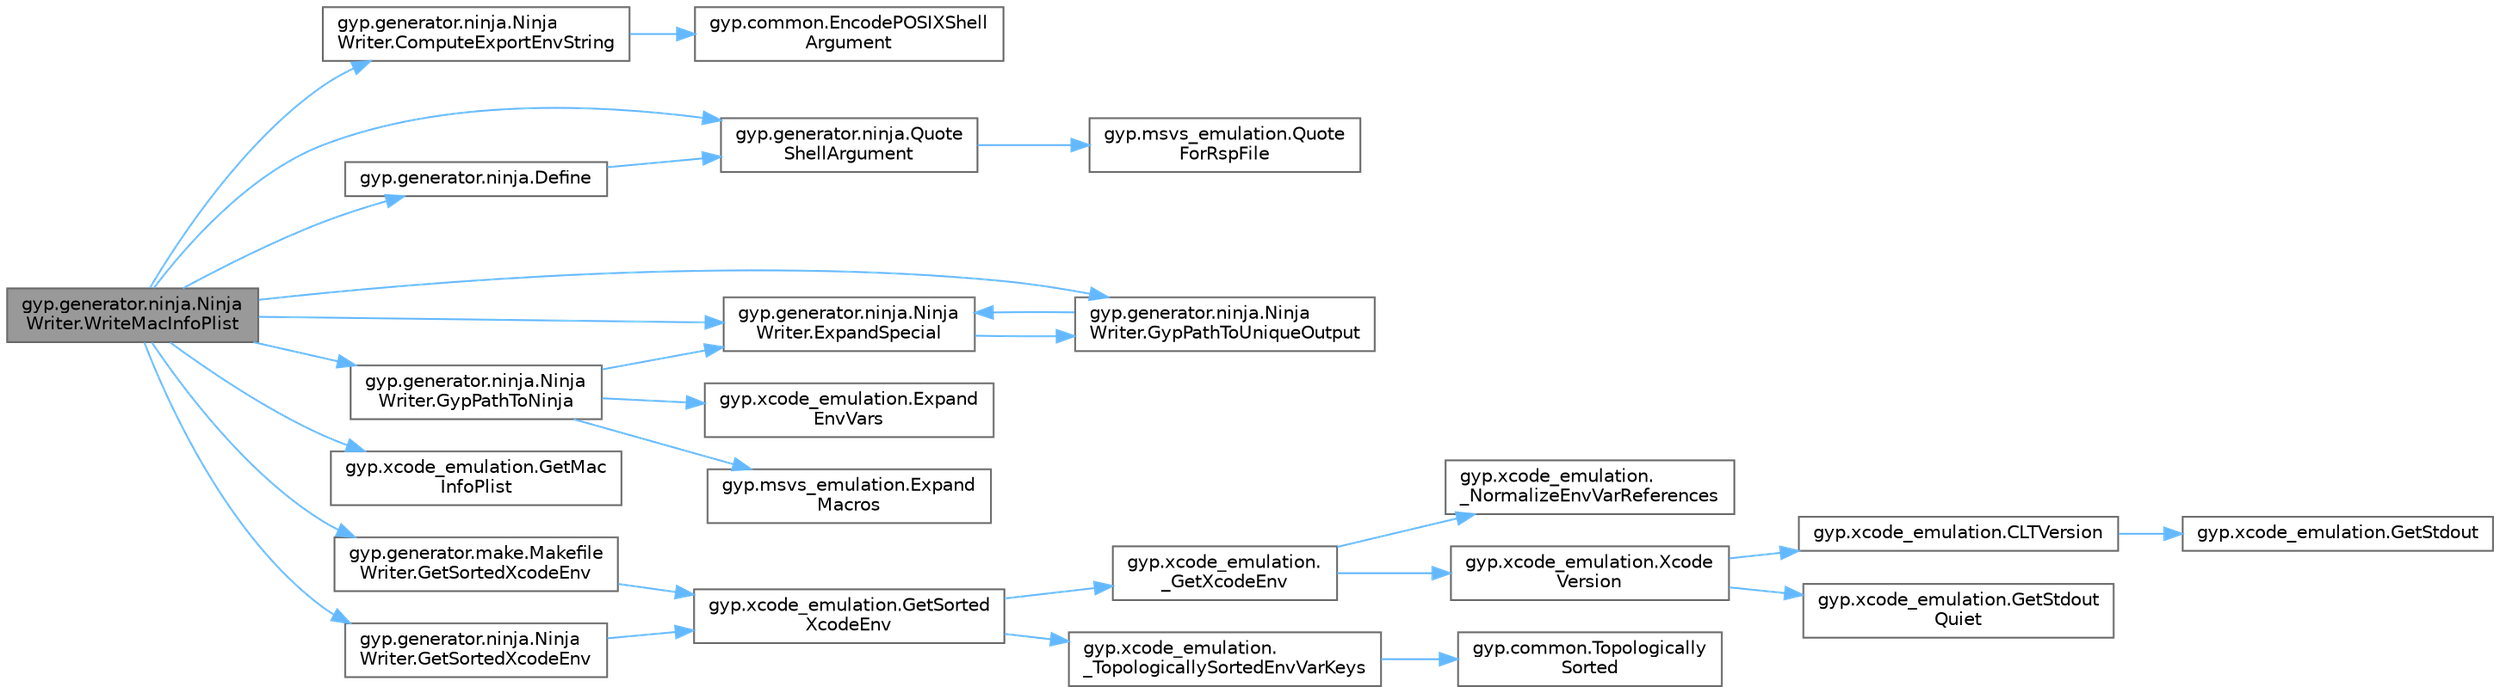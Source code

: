 digraph "gyp.generator.ninja.NinjaWriter.WriteMacInfoPlist"
{
 // LATEX_PDF_SIZE
  bgcolor="transparent";
  edge [fontname=Helvetica,fontsize=10,labelfontname=Helvetica,labelfontsize=10];
  node [fontname=Helvetica,fontsize=10,shape=box,height=0.2,width=0.4];
  rankdir="LR";
  Node1 [id="Node000001",label="gyp.generator.ninja.Ninja\lWriter.WriteMacInfoPlist",height=0.2,width=0.4,color="gray40", fillcolor="grey60", style="filled", fontcolor="black",tooltip=" "];
  Node1 -> Node2 [id="edge55_Node000001_Node000002",color="steelblue1",style="solid",tooltip=" "];
  Node2 [id="Node000002",label="gyp.generator.ninja.Ninja\lWriter.ComputeExportEnvString",height=0.2,width=0.4,color="grey40", fillcolor="white", style="filled",URL="$classgyp_1_1generator_1_1ninja_1_1_ninja_writer.html#a97780b7dc2817c79f1defbcc8e7342d7",tooltip=" "];
  Node2 -> Node3 [id="edge56_Node000002_Node000003",color="steelblue1",style="solid",tooltip=" "];
  Node3 [id="Node000003",label="gyp.common.EncodePOSIXShell\lArgument",height=0.2,width=0.4,color="grey40", fillcolor="white", style="filled",URL="$namespacegyp_1_1common.html#a2e45d4d865602a9046dc070c5545e87b",tooltip=" "];
  Node1 -> Node4 [id="edge57_Node000001_Node000004",color="steelblue1",style="solid",tooltip=" "];
  Node4 [id="Node000004",label="gyp.generator.ninja.Define",height=0.2,width=0.4,color="grey40", fillcolor="white", style="filled",URL="$namespacegyp_1_1generator_1_1ninja.html#a63b6b82c8e1606325886eb7a5c98b8a9",tooltip=" "];
  Node4 -> Node5 [id="edge58_Node000004_Node000005",color="steelblue1",style="solid",tooltip=" "];
  Node5 [id="Node000005",label="gyp.generator.ninja.Quote\lShellArgument",height=0.2,width=0.4,color="grey40", fillcolor="white", style="filled",URL="$namespacegyp_1_1generator_1_1ninja.html#aa997d1d8d8219f59a8eca516eab874b0",tooltip=" "];
  Node5 -> Node6 [id="edge59_Node000005_Node000006",color="steelblue1",style="solid",tooltip=" "];
  Node6 [id="Node000006",label="gyp.msvs_emulation.Quote\lForRspFile",height=0.2,width=0.4,color="grey40", fillcolor="white", style="filled",URL="$namespacegyp_1_1msvs__emulation.html#a9cc98f7aa879f4d396a2279f8c9b4a81",tooltip=" "];
  Node1 -> Node7 [id="edge60_Node000001_Node000007",color="steelblue1",style="solid",tooltip=" "];
  Node7 [id="Node000007",label="gyp.generator.ninja.Ninja\lWriter.ExpandSpecial",height=0.2,width=0.4,color="grey40", fillcolor="white", style="filled",URL="$classgyp_1_1generator_1_1ninja_1_1_ninja_writer.html#a52aa9f598a25ee831aadad87f5ff24ac",tooltip=" "];
  Node7 -> Node8 [id="edge61_Node000007_Node000008",color="steelblue1",style="solid",tooltip=" "];
  Node8 [id="Node000008",label="gyp.generator.ninja.Ninja\lWriter.GypPathToUniqueOutput",height=0.2,width=0.4,color="grey40", fillcolor="white", style="filled",URL="$classgyp_1_1generator_1_1ninja_1_1_ninja_writer.html#a9eb0b2da57de236bf240557d8780c03e",tooltip=" "];
  Node8 -> Node7 [id="edge62_Node000008_Node000007",color="steelblue1",style="solid",tooltip=" "];
  Node1 -> Node9 [id="edge63_Node000001_Node000009",color="steelblue1",style="solid",tooltip=" "];
  Node9 [id="Node000009",label="gyp.xcode_emulation.GetMac\lInfoPlist",height=0.2,width=0.4,color="grey40", fillcolor="white", style="filled",URL="$namespacegyp_1_1xcode__emulation.html#acc53bd4d5c573ebe3e5c1678ce90ad95",tooltip=" "];
  Node1 -> Node10 [id="edge64_Node000001_Node000010",color="steelblue1",style="solid",tooltip=" "];
  Node10 [id="Node000010",label="gyp.generator.make.Makefile\lWriter.GetSortedXcodeEnv",height=0.2,width=0.4,color="grey40", fillcolor="white", style="filled",URL="$classgyp_1_1generator_1_1make_1_1_makefile_writer.html#a57505798c1ee0e9f82b5e50571507891",tooltip=" "];
  Node10 -> Node11 [id="edge65_Node000010_Node000011",color="steelblue1",style="solid",tooltip=" "];
  Node11 [id="Node000011",label="gyp.xcode_emulation.GetSorted\lXcodeEnv",height=0.2,width=0.4,color="grey40", fillcolor="white", style="filled",URL="$namespacegyp_1_1xcode__emulation.html#a3f249d60a699c9c6af44b754c2e3cb5d",tooltip=" "];
  Node11 -> Node12 [id="edge66_Node000011_Node000012",color="steelblue1",style="solid",tooltip=" "];
  Node12 [id="Node000012",label="gyp.xcode_emulation.\l_GetXcodeEnv",height=0.2,width=0.4,color="grey40", fillcolor="white", style="filled",URL="$namespacegyp_1_1xcode__emulation.html#a20cf4bd1d1fe866a606bd37ece2706c6",tooltip=" "];
  Node12 -> Node13 [id="edge67_Node000012_Node000013",color="steelblue1",style="solid",tooltip=" "];
  Node13 [id="Node000013",label="gyp.xcode_emulation.\l_NormalizeEnvVarReferences",height=0.2,width=0.4,color="grey40", fillcolor="white", style="filled",URL="$namespacegyp_1_1xcode__emulation.html#a35b0bce7d1ee0f80a4916f9ef62b99c8",tooltip=" "];
  Node12 -> Node14 [id="edge68_Node000012_Node000014",color="steelblue1",style="solid",tooltip=" "];
  Node14 [id="Node000014",label="gyp.xcode_emulation.Xcode\lVersion",height=0.2,width=0.4,color="grey40", fillcolor="white", style="filled",URL="$namespacegyp_1_1xcode__emulation.html#a1a72502b1aac015a0a76ecc2af66b973",tooltip=" "];
  Node14 -> Node15 [id="edge69_Node000014_Node000015",color="steelblue1",style="solid",tooltip=" "];
  Node15 [id="Node000015",label="gyp.xcode_emulation.CLTVersion",height=0.2,width=0.4,color="grey40", fillcolor="white", style="filled",URL="$namespacegyp_1_1xcode__emulation.html#a6181e86c098369dc23a157dcfd23853b",tooltip=" "];
  Node15 -> Node16 [id="edge70_Node000015_Node000016",color="steelblue1",style="solid",tooltip=" "];
  Node16 [id="Node000016",label="gyp.xcode_emulation.GetStdout",height=0.2,width=0.4,color="grey40", fillcolor="white", style="filled",URL="$namespacegyp_1_1xcode__emulation.html#aabad68c9d4c7da2ff4321c00e587657d",tooltip=" "];
  Node14 -> Node17 [id="edge71_Node000014_Node000017",color="steelblue1",style="solid",tooltip=" "];
  Node17 [id="Node000017",label="gyp.xcode_emulation.GetStdout\lQuiet",height=0.2,width=0.4,color="grey40", fillcolor="white", style="filled",URL="$namespacegyp_1_1xcode__emulation.html#a5b8393af614b0e40a6da0f9329f03957",tooltip=" "];
  Node11 -> Node18 [id="edge72_Node000011_Node000018",color="steelblue1",style="solid",tooltip=" "];
  Node18 [id="Node000018",label="gyp.xcode_emulation.\l_TopologicallySortedEnvVarKeys",height=0.2,width=0.4,color="grey40", fillcolor="white", style="filled",URL="$namespacegyp_1_1xcode__emulation.html#a38166312df4ac73982b33c34a9f254ec",tooltip=" "];
  Node18 -> Node19 [id="edge73_Node000018_Node000019",color="steelblue1",style="solid",tooltip=" "];
  Node19 [id="Node000019",label="gyp.common.Topologically\lSorted",height=0.2,width=0.4,color="grey40", fillcolor="white", style="filled",URL="$namespacegyp_1_1common.html#a959a06d815b87d3cb6ddd564bac597fd",tooltip=" "];
  Node1 -> Node20 [id="edge74_Node000001_Node000020",color="steelblue1",style="solid",tooltip=" "];
  Node20 [id="Node000020",label="gyp.generator.ninja.Ninja\lWriter.GetSortedXcodeEnv",height=0.2,width=0.4,color="grey40", fillcolor="white", style="filled",URL="$classgyp_1_1generator_1_1ninja_1_1_ninja_writer.html#a8780da0dd0802cd4b500ea408b443d88",tooltip=" "];
  Node20 -> Node11 [id="edge75_Node000020_Node000011",color="steelblue1",style="solid",tooltip=" "];
  Node1 -> Node21 [id="edge76_Node000001_Node000021",color="steelblue1",style="solid",tooltip=" "];
  Node21 [id="Node000021",label="gyp.generator.ninja.Ninja\lWriter.GypPathToNinja",height=0.2,width=0.4,color="grey40", fillcolor="white", style="filled",URL="$classgyp_1_1generator_1_1ninja_1_1_ninja_writer.html#a037fa437e649d954424febeed3260cf6",tooltip=" "];
  Node21 -> Node22 [id="edge77_Node000021_Node000022",color="steelblue1",style="solid",tooltip=" "];
  Node22 [id="Node000022",label="gyp.xcode_emulation.Expand\lEnvVars",height=0.2,width=0.4,color="grey40", fillcolor="white", style="filled",URL="$namespacegyp_1_1xcode__emulation.html#afee27957b3747fbfe3d8d802127c0f31",tooltip=" "];
  Node21 -> Node23 [id="edge78_Node000021_Node000023",color="steelblue1",style="solid",tooltip=" "];
  Node23 [id="Node000023",label="gyp.msvs_emulation.Expand\lMacros",height=0.2,width=0.4,color="grey40", fillcolor="white", style="filled",URL="$namespacegyp_1_1msvs__emulation.html#a86f51c6232e8befa6e2d58274e4de299",tooltip=" "];
  Node21 -> Node7 [id="edge79_Node000021_Node000007",color="steelblue1",style="solid",tooltip=" "];
  Node1 -> Node8 [id="edge80_Node000001_Node000008",color="steelblue1",style="solid",tooltip=" "];
  Node1 -> Node5 [id="edge81_Node000001_Node000005",color="steelblue1",style="solid",tooltip=" "];
}
